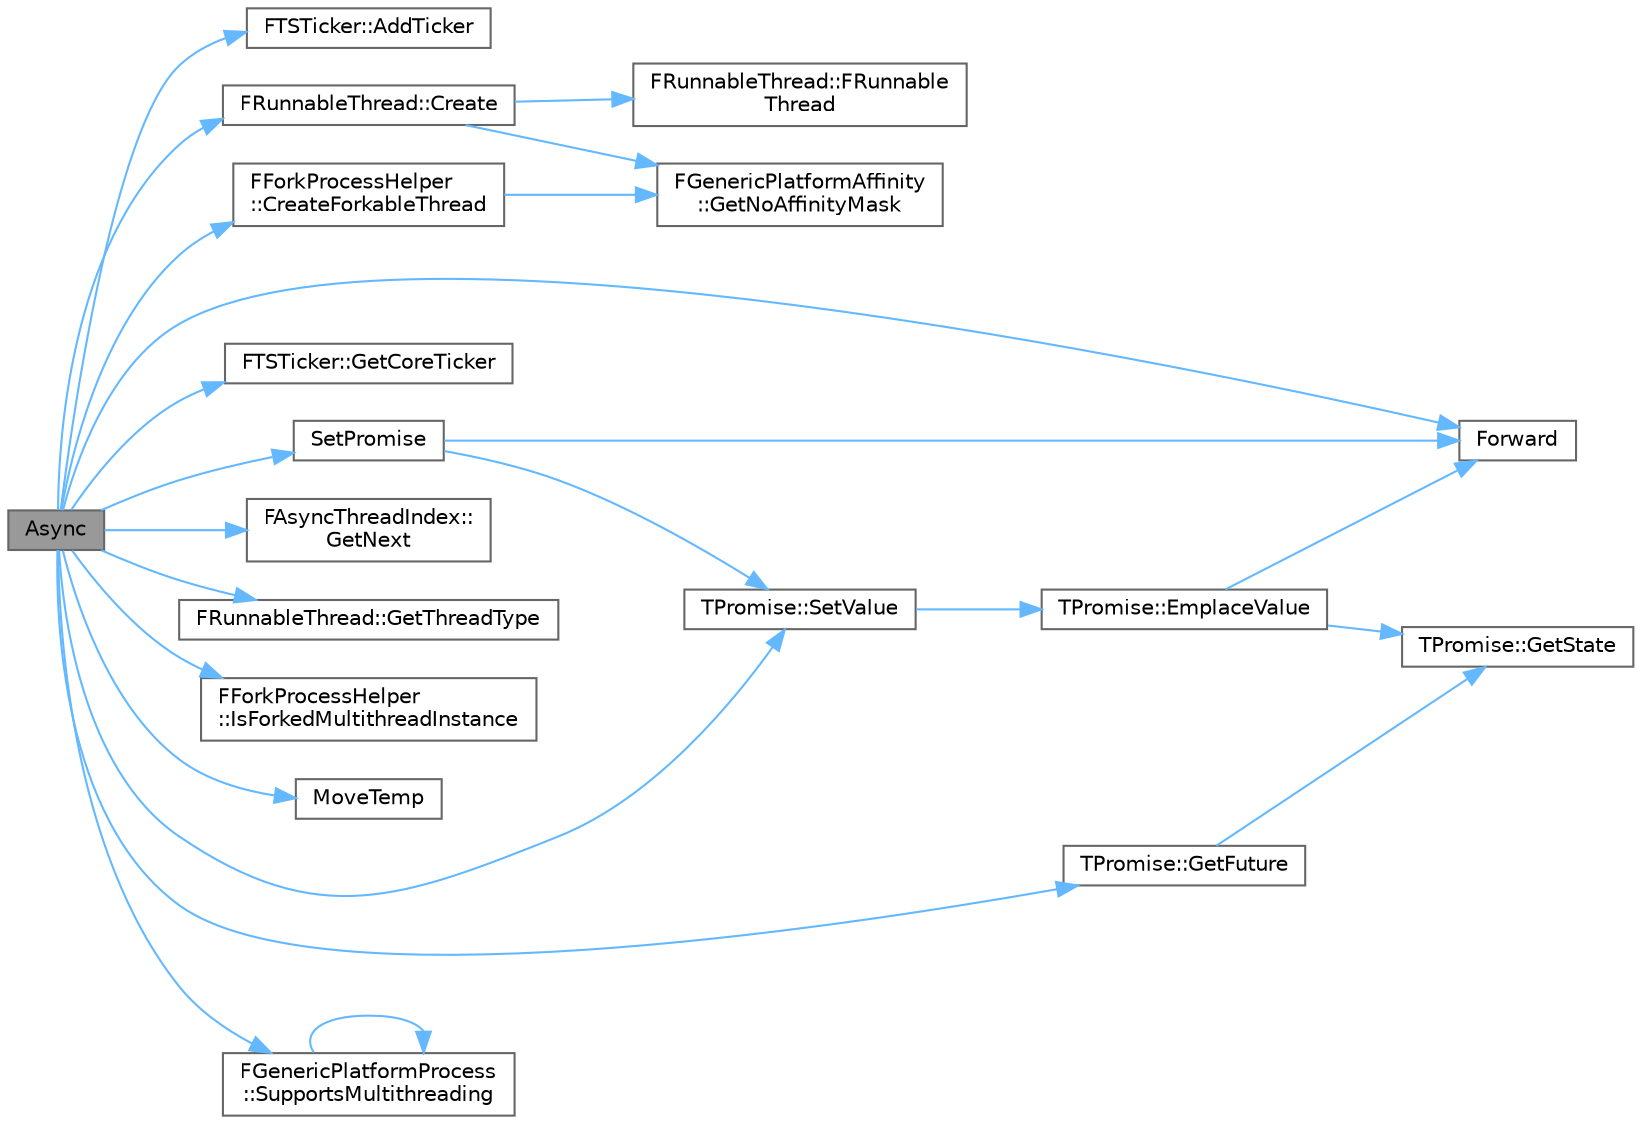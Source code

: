 digraph "Async"
{
 // INTERACTIVE_SVG=YES
 // LATEX_PDF_SIZE
  bgcolor="transparent";
  edge [fontname=Helvetica,fontsize=10,labelfontname=Helvetica,labelfontsize=10];
  node [fontname=Helvetica,fontsize=10,shape=box,height=0.2,width=0.4];
  rankdir="LR";
  Node1 [id="Node000001",label="Async",height=0.2,width=0.4,color="gray40", fillcolor="grey60", style="filled", fontcolor="black",tooltip="Execute a given function asynchronously."];
  Node1 -> Node2 [id="edge1_Node000001_Node000002",color="steelblue1",style="solid",tooltip=" "];
  Node2 [id="Node000002",label="FTSTicker::AddTicker",height=0.2,width=0.4,color="grey40", fillcolor="white", style="filled",URL="$d3/dad/classFTSTicker.html#a6e89d4c73eed8d4d688e247f9745eed8",tooltip="Add a new ticker with a given delay / interval."];
  Node1 -> Node3 [id="edge2_Node000001_Node000003",color="steelblue1",style="solid",tooltip=" "];
  Node3 [id="Node000003",label="FRunnableThread::Create",height=0.2,width=0.4,color="grey40", fillcolor="white", style="filled",URL="$d4/d97/classFRunnableThread.html#a3f3eb84d5e98e2d8584cdaeefd389f39",tooltip="Factory method to create a thread with the specified stack size and thread priority."];
  Node3 -> Node4 [id="edge3_Node000003_Node000004",color="steelblue1",style="solid",tooltip=" "];
  Node4 [id="Node000004",label="FRunnableThread::FRunnable\lThread",height=0.2,width=0.4,color="grey40", fillcolor="white", style="filled",URL="$d4/d97/classFRunnableThread.html#ae62ba34cef205c3adef9ca8f0d937153",tooltip="Default constructor."];
  Node3 -> Node5 [id="edge4_Node000003_Node000005",color="steelblue1",style="solid",tooltip=" "];
  Node5 [id="Node000005",label="FGenericPlatformAffinity\l::GetNoAffinityMask",height=0.2,width=0.4,color="grey40", fillcolor="white", style="filled",URL="$d4/de2/classFGenericPlatformAffinity.html#adfd61ef447e617ecd835333de6081796",tooltip=" "];
  Node1 -> Node6 [id="edge5_Node000001_Node000006",color="steelblue1",style="solid",tooltip=" "];
  Node6 [id="Node000006",label="FForkProcessHelper\l::CreateForkableThread",height=0.2,width=0.4,color="grey40", fillcolor="white", style="filled",URL="$da/d99/classFForkProcessHelper.html#aa7bfaf089bb0e8d90290ea670d2411c4",tooltip="Creates a thread according to the environment it's in: In environments with SupportsMultithreading: c..."];
  Node6 -> Node5 [id="edge6_Node000006_Node000005",color="steelblue1",style="solid",tooltip=" "];
  Node1 -> Node7 [id="edge7_Node000001_Node000007",color="steelblue1",style="solid",tooltip=" "];
  Node7 [id="Node000007",label="Forward",height=0.2,width=0.4,color="grey40", fillcolor="white", style="filled",URL="$d4/d24/UnrealTemplate_8h.html#a68f280c1d561a8899a1e9e3ea8405d00",tooltip="Forward will cast a reference to an rvalue reference."];
  Node1 -> Node8 [id="edge8_Node000001_Node000008",color="steelblue1",style="solid",tooltip=" "];
  Node8 [id="Node000008",label="FTSTicker::GetCoreTicker",height=0.2,width=0.4,color="grey40", fillcolor="white", style="filled",URL="$d3/dad/classFTSTicker.html#a7e6471ac5c3ca00ce3ef5dc5eb340bb2",tooltip="Singleton used for the ticker in Core / Launch."];
  Node1 -> Node9 [id="edge9_Node000001_Node000009",color="steelblue1",style="solid",tooltip=" "];
  Node9 [id="Node000009",label="TPromise::GetFuture",height=0.2,width=0.4,color="grey40", fillcolor="white", style="filled",URL="$dd/d07/classTPromise.html#a20d22589e5817a5ffa5f1486ce04ea75",tooltip="Gets a TFuture object associated with the shared state of this promise."];
  Node9 -> Node10 [id="edge10_Node000009_Node000010",color="steelblue1",style="solid",tooltip=" "];
  Node10 [id="Node000010",label="TPromise::GetState",height=0.2,width=0.4,color="grey40", fillcolor="white", style="filled",URL="$dd/d07/classTPromise.html#a040ff60ba1641817c01bfb6902606402",tooltip="Gets the shared state object."];
  Node1 -> Node11 [id="edge11_Node000001_Node000011",color="steelblue1",style="solid",tooltip=" "];
  Node11 [id="Node000011",label="FAsyncThreadIndex::\lGetNext",height=0.2,width=0.4,color="grey40", fillcolor="white", style="filled",URL="$da/d3c/structFAsyncThreadIndex.html#a8fa7bea2d679c718296a1db49a0dec75",tooltip=" "];
  Node1 -> Node12 [id="edge12_Node000001_Node000012",color="steelblue1",style="solid",tooltip=" "];
  Node12 [id="Node000012",label="FRunnableThread::GetThreadType",height=0.2,width=0.4,color="grey40", fillcolor="white", style="filled",URL="$d4/d97/classFRunnableThread.html#a5b9f1c430d436c1f2088955c9e3b1c06",tooltip="Returns the type of thread this is."];
  Node1 -> Node13 [id="edge13_Node000001_Node000013",color="steelblue1",style="solid",tooltip=" "];
  Node13 [id="Node000013",label="FForkProcessHelper\l::IsForkedMultithreadInstance",height=0.2,width=0.4,color="grey40", fillcolor="white", style="filled",URL="$da/d99/classFForkProcessHelper.html#abeb108b4fc5c308c957b6a98317396de",tooltip="Are we a forked process that supports multithreading This only becomes true after its safe to be mult..."];
  Node1 -> Node14 [id="edge14_Node000001_Node000014",color="steelblue1",style="solid",tooltip=" "];
  Node14 [id="Node000014",label="MoveTemp",height=0.2,width=0.4,color="grey40", fillcolor="white", style="filled",URL="$d4/d24/UnrealTemplate_8h.html#ad5e6c049aeb9c9115fec514ba581dbb6",tooltip="MoveTemp will cast a reference to an rvalue reference."];
  Node1 -> Node15 [id="edge15_Node000001_Node000015",color="steelblue1",style="solid",tooltip=" "];
  Node15 [id="Node000015",label="SetPromise",height=0.2,width=0.4,color="grey40", fillcolor="white", style="filled",URL="$d7/ddf/Async_8h.html#a98134839f3012c0916b881f90a4035d7",tooltip="Template for setting a promise value from a callable."];
  Node15 -> Node7 [id="edge16_Node000015_Node000007",color="steelblue1",style="solid",tooltip=" "];
  Node15 -> Node16 [id="edge17_Node000015_Node000016",color="steelblue1",style="solid",tooltip=" "];
  Node16 [id="Node000016",label="TPromise::SetValue",height=0.2,width=0.4,color="grey40", fillcolor="white", style="filled",URL="$dd/d07/classTPromise.html#aa0a74feb940563c80e33a3fa1fe8aee0",tooltip="Sets the promised result."];
  Node16 -> Node17 [id="edge18_Node000016_Node000017",color="steelblue1",style="solid",tooltip=" "];
  Node17 [id="Node000017",label="TPromise::EmplaceValue",height=0.2,width=0.4,color="grey40", fillcolor="white", style="filled",URL="$dd/d07/classTPromise.html#a9f1bff73b7647d9990a452149559c5f0",tooltip="Sets the promised result."];
  Node17 -> Node7 [id="edge19_Node000017_Node000007",color="steelblue1",style="solid",tooltip=" "];
  Node17 -> Node10 [id="edge20_Node000017_Node000010",color="steelblue1",style="solid",tooltip=" "];
  Node1 -> Node16 [id="edge21_Node000001_Node000016",color="steelblue1",style="solid",tooltip=" "];
  Node1 -> Node18 [id="edge22_Node000001_Node000018",color="steelblue1",style="solid",tooltip=" "];
  Node18 [id="Node000018",label="FGenericPlatformProcess\l::SupportsMultithreading",height=0.2,width=0.4,color="grey40", fillcolor="white", style="filled",URL="$d6/d6d/structFGenericPlatformProcess.html#a51272a11f14107bfd7fa9ba8285d670e",tooltip="Gets whether this platform can use multiple threads."];
  Node18 -> Node18 [id="edge23_Node000018_Node000018",color="steelblue1",style="solid",tooltip=" "];
}
